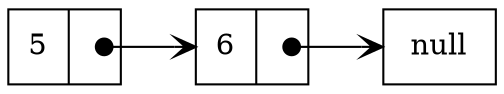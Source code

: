 digraph G { 
 	rankdir="LR" 
 	node [shape=record]
	0[label="{ <data> 5 | <ref>  }"]
	0:ref:c -> 1:data [arrowhead=vee, arrowtail=dot, dir=both, tailclip=false]
	1[label="{ <data> 6 | <ref>  }"]
	null [shape=box]
	1:ref:c -> null [arrowhead=vee, arrowtail=dot, dir=both, tailclip=false]
}